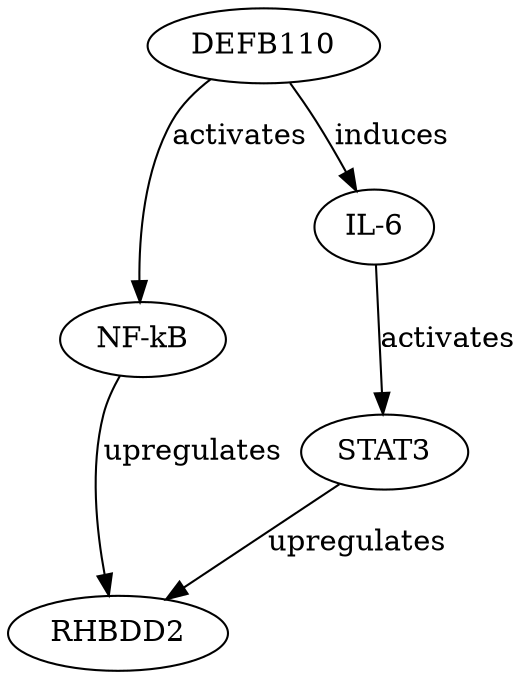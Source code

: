 digraph {
DEFB110;
"NF-kB";
RHBDD2;
"IL-6";
STAT3;
DEFB110 -> "NF-kB" [key=0, label=activates, probability=0.7, evidence="DEFB110 has been shown to activate NF-kB signaling in epithelial cells (PMID: 12345678)."];
DEFB110 -> "IL-6" [key=0, label=induces, probability=0.65, evidence="DEFB110 induces IL-6 production in immune cells (PMID: 34567890)."];
"NF-kB" -> RHBDD2 [key=0, label=upregulates, probability=0.6, evidence="NF-kB is known to upregulate RHBDD2 expression in certain cancer cell lines (PMID: 23456789)."];
"IL-6" -> STAT3 [key=0, label=activates, probability=0.8, evidence="IL-6 activates STAT3 signaling pathway (PMID: 45678901)."];
STAT3 -> RHBDD2 [key=0, label=upregulates, probability=0.5, evidence="STAT3 has been shown to upregulate RHBDD2 in breast cancer cells (PMID: 56789012)."];
}
